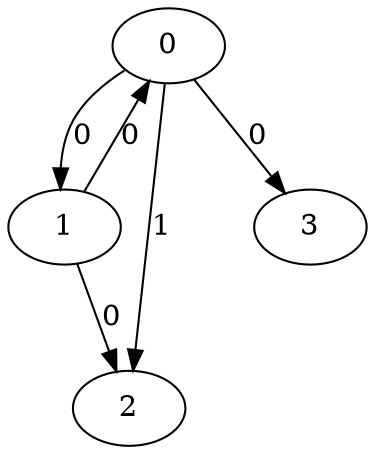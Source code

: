 // Source:3 Canonical: -1 0 0 1 0 -1 -1 0 -1 -1 -1 -1 -1 -1 -1 -1
digraph HRA_from_3_graph_000 {
  0 -> 1 [label="0"];
  0 -> 2 [label="1"];
  1 -> 0 [label="0"];
  1 -> 2 [label="0"];
  0 -> 3 [label="0"];
}

// Source:3 Canonical: -1 0 0 1 0 -1 -1 0 0 -1 -1 -1 -1 -1 -1 -1
digraph HRA_from_3_graph_001 {
  0 -> 1 [label="0"];
  0 -> 2 [label="1"];
  1 -> 0 [label="0"];
  1 -> 2 [label="0"];
  0 -> 3 [label="0"];
  3 -> 0 [label="0"];
}

// Source:3 Canonical: -1 0 0 0 0 -1 1 -1 -1 -1 -1 -1 -1 -1 -1 -1
digraph HRA_from_3_graph_002 {
  0 -> 1 [label="0"];
  0 -> 2 [label="1"];
  1 -> 0 [label="0"];
  1 -> 2 [label="0"];
  1 -> 3 [label="0"];
}

// Source:3 Canonical: -1 0 0 0 0 -1 0 1 -1 -1 -1 -1 -1 -1 -1 -1
digraph HRA_from_3_graph_003 {
  0 -> 1 [label="0"];
  0 -> 2 [label="1"];
  1 -> 0 [label="0"];
  1 -> 2 [label="0"];
  0 -> 3 [label="0"];
  1 -> 3 [label="0"];
}

// Source:3 Canonical: -1 0 0 0 0 -1 1 -1 -1 -1 -1 -1 -1 0 -1 -1
digraph HRA_from_3_graph_004 {
  0 -> 1 [label="0"];
  0 -> 2 [label="1"];
  1 -> 0 [label="0"];
  1 -> 2 [label="0"];
  3 -> 0 [label="0"];
  1 -> 3 [label="0"];
}

// Source:3 Canonical: -1 0 0 0 0 -1 0 1 -1 0 -1 -1 -1 -1 -1 -1
digraph HRA_from_3_graph_005 {
  0 -> 1 [label="0"];
  0 -> 2 [label="1"];
  1 -> 0 [label="0"];
  1 -> 2 [label="0"];
  0 -> 3 [label="0"];
  3 -> 0 [label="0"];
  1 -> 3 [label="0"];
}

// Source:3 Canonical: -1 0 0 1 0 -1 -1 0 -1 0 -1 -1 -1 -1 -1 -1
digraph HRA_from_3_graph_006 {
  0 -> 1 [label="0"];
  0 -> 2 [label="1"];
  1 -> 0 [label="0"];
  1 -> 2 [label="0"];
  0 -> 3 [label="0"];
  3 -> 1 [label="0"];
}

// Source:3 Canonical: -1 0 0 1 0 -1 0 -1 0 -1 -1 0 -1 -1 -1 -1
digraph HRA_from_3_graph_007 {
  0 -> 1 [label="0"];
  0 -> 2 [label="1"];
  1 -> 0 [label="0"];
  1 -> 2 [label="0"];
  0 -> 3 [label="0"];
  3 -> 0 [label="0"];
  3 -> 1 [label="0"];
}

// Source:3 Canonical: -1 0 0 0 0 -1 1 -1 -1 -1 -1 -1 0 -1 -1 -1
digraph HRA_from_3_graph_008 {
  0 -> 1 [label="0"];
  0 -> 2 [label="1"];
  1 -> 0 [label="0"];
  1 -> 2 [label="0"];
  1 -> 3 [label="0"];
  3 -> 1 [label="0"];
}

// Source:3 Canonical: -1 0 0 0 0 -1 0 1 0 -1 -1 -1 -1 -1 -1 -1
digraph HRA_from_3_graph_009 {
  0 -> 1 [label="0"];
  0 -> 2 [label="1"];
  1 -> 0 [label="0"];
  1 -> 2 [label="0"];
  0 -> 3 [label="0"];
  1 -> 3 [label="0"];
  3 -> 1 [label="0"];
}

// Source:3 Canonical: -1 0 0 0 0 -1 0 -1 0 -1 -1 1 -1 -1 -1 -1
digraph HRA_from_3_graph_010 {
  0 -> 1 [label="0"];
  0 -> 2 [label="1"];
  1 -> 0 [label="0"];
  1 -> 2 [label="0"];
  3 -> 0 [label="0"];
  1 -> 3 [label="0"];
  3 -> 1 [label="0"];
}

// Source:3 Canonical: -1 0 0 0 0 -1 0 1 0 0 -1 -1 -1 -1 -1 -1
digraph HRA_from_3_graph_011 {
  0 -> 1 [label="0"];
  0 -> 2 [label="1"];
  1 -> 0 [label="0"];
  1 -> 2 [label="0"];
  0 -> 3 [label="0"];
  3 -> 0 [label="0"];
  1 -> 3 [label="0"];
  3 -> 1 [label="0"];
}

// Source:3 Canonical: -1 0 0 -1 0 -1 1 -1 -1 -1 -1 0 -1 -1 -1 -1
digraph HRA_from_3_graph_012 {
  0 -> 1 [label="0"];
  0 -> 2 [label="1"];
  1 -> 0 [label="0"];
  1 -> 2 [label="0"];
  2 -> 3 [label="0"];
}

// Source:3 Canonical: -1 0 0 1 0 -1 -1 0 -1 -1 -1 -1 -1 -1 0 -1
digraph HRA_from_3_graph_013 {
  0 -> 1 [label="0"];
  0 -> 2 [label="1"];
  1 -> 0 [label="0"];
  1 -> 2 [label="0"];
  0 -> 3 [label="0"];
  2 -> 3 [label="0"];
}

// Source:3 Canonical: -1 0 0 -1 0 -1 1 -1 -1 -1 -1 0 -1 0 -1 -1
digraph HRA_from_3_graph_014 {
  0 -> 1 [label="0"];
  0 -> 2 [label="1"];
  1 -> 0 [label="0"];
  1 -> 2 [label="0"];
  3 -> 0 [label="0"];
  2 -> 3 [label="0"];
}

// Source:3 Canonical: -1 0 0 1 0 -1 -1 0 0 -1 -1 -1 -1 -1 0 -1
digraph HRA_from_3_graph_015 {
  0 -> 1 [label="0"];
  0 -> 2 [label="1"];
  1 -> 0 [label="0"];
  1 -> 2 [label="0"];
  0 -> 3 [label="0"];
  3 -> 0 [label="0"];
  2 -> 3 [label="0"];
}

// Source:3 Canonical: -1 0 0 0 0 -1 1 -1 -1 -1 -1 0 -1 -1 -1 -1
digraph HRA_from_3_graph_016 {
  0 -> 1 [label="0"];
  0 -> 2 [label="1"];
  1 -> 0 [label="0"];
  1 -> 2 [label="0"];
  1 -> 3 [label="0"];
  2 -> 3 [label="0"];
}

// Source:3 Canonical: -1 0 0 0 0 -1 0 1 -1 -1 -1 -1 -1 -1 0 -1
digraph HRA_from_3_graph_017 {
  0 -> 1 [label="0"];
  0 -> 2 [label="1"];
  1 -> 0 [label="0"];
  1 -> 2 [label="0"];
  0 -> 3 [label="0"];
  1 -> 3 [label="0"];
  2 -> 3 [label="0"];
}

// Source:3 Canonical: -1 0 0 0 0 -1 1 -1 -1 -1 -1 0 -1 0 -1 -1
digraph HRA_from_3_graph_018 {
  0 -> 1 [label="0"];
  0 -> 2 [label="1"];
  1 -> 0 [label="0"];
  1 -> 2 [label="0"];
  3 -> 0 [label="0"];
  1 -> 3 [label="0"];
  2 -> 3 [label="0"];
}

// Source:3 Canonical: -1 0 0 0 0 -1 0 1 -1 0 -1 -1 -1 -1 0 -1
digraph HRA_from_3_graph_019 {
  0 -> 1 [label="0"];
  0 -> 2 [label="1"];
  1 -> 0 [label="0"];
  1 -> 2 [label="0"];
  0 -> 3 [label="0"];
  3 -> 0 [label="0"];
  1 -> 3 [label="0"];
  2 -> 3 [label="0"];
}

// Source:3 Canonical: -1 0 0 -1 0 -1 1 -1 -1 -1 -1 0 0 -1 -1 -1
digraph HRA_from_3_graph_020 {
  0 -> 1 [label="0"];
  0 -> 2 [label="1"];
  1 -> 0 [label="0"];
  1 -> 2 [label="0"];
  3 -> 1 [label="0"];
  2 -> 3 [label="0"];
}

// Source:3 Canonical: -1 0 0 1 0 -1 -1 0 -1 0 -1 -1 -1 -1 0 -1
digraph HRA_from_3_graph_021 {
  0 -> 1 [label="0"];
  0 -> 2 [label="1"];
  1 -> 0 [label="0"];
  1 -> 2 [label="0"];
  0 -> 3 [label="0"];
  3 -> 1 [label="0"];
  2 -> 3 [label="0"];
}

// Source:3 Canonical: -1 0 0 -1 0 -1 1 -1 -1 -1 -1 0 0 0 -1 -1
digraph HRA_from_3_graph_022 {
  0 -> 1 [label="0"];
  0 -> 2 [label="1"];
  1 -> 0 [label="0"];
  1 -> 2 [label="0"];
  3 -> 0 [label="0"];
  3 -> 1 [label="0"];
  2 -> 3 [label="0"];
}

// Source:3 Canonical: -1 0 0 1 0 -1 0 -1 0 -1 -1 0 -1 0 -1 -1
digraph HRA_from_3_graph_023 {
  0 -> 1 [label="0"];
  0 -> 2 [label="1"];
  1 -> 0 [label="0"];
  1 -> 2 [label="0"];
  0 -> 3 [label="0"];
  3 -> 0 [label="0"];
  3 -> 1 [label="0"];
  2 -> 3 [label="0"];
}

// Source:3 Canonical: -1 0 0 0 0 -1 1 -1 -1 -1 -1 0 0 -1 -1 -1
digraph HRA_from_3_graph_024 {
  0 -> 1 [label="0"];
  0 -> 2 [label="1"];
  1 -> 0 [label="0"];
  1 -> 2 [label="0"];
  1 -> 3 [label="0"];
  3 -> 1 [label="0"];
  2 -> 3 [label="0"];
}

// Source:3 Canonical: -1 0 0 0 0 -1 0 1 0 -1 -1 -1 -1 -1 0 -1
digraph HRA_from_3_graph_025 {
  0 -> 1 [label="0"];
  0 -> 2 [label="1"];
  1 -> 0 [label="0"];
  1 -> 2 [label="0"];
  0 -> 3 [label="0"];
  1 -> 3 [label="0"];
  3 -> 1 [label="0"];
  2 -> 3 [label="0"];
}

// Source:3 Canonical: -1 0 0 0 0 -1 0 -1 0 -1 -1 1 -1 0 -1 -1
digraph HRA_from_3_graph_026 {
  0 -> 1 [label="0"];
  0 -> 2 [label="1"];
  1 -> 0 [label="0"];
  1 -> 2 [label="0"];
  3 -> 0 [label="0"];
  1 -> 3 [label="0"];
  3 -> 1 [label="0"];
  2 -> 3 [label="0"];
}

// Source:3 Canonical: -1 0 0 0 0 -1 0 1 0 0 -1 -1 -1 -1 0 -1
digraph HRA_from_3_graph_027 {
  0 -> 1 [label="0"];
  0 -> 2 [label="1"];
  1 -> 0 [label="0"];
  1 -> 2 [label="0"];
  0 -> 3 [label="0"];
  3 -> 0 [label="0"];
  1 -> 3 [label="0"];
  3 -> 1 [label="0"];
  2 -> 3 [label="0"];
}

// Source:3 Canonical: -1 0 0 1 0 -1 -1 0 -1 -1 -1 0 -1 -1 -1 -1
digraph HRA_from_3_graph_028 {
  0 -> 1 [label="0"];
  0 -> 2 [label="1"];
  1 -> 0 [label="0"];
  1 -> 2 [label="0"];
  0 -> 3 [label="0"];
  3 -> 2 [label="0"];
}

// Source:3 Canonical: -1 0 0 1 0 -1 -1 0 0 -1 -1 0 -1 -1 -1 -1
digraph HRA_from_3_graph_029 {
  0 -> 1 [label="0"];
  0 -> 2 [label="1"];
  1 -> 0 [label="0"];
  1 -> 2 [label="0"];
  0 -> 3 [label="0"];
  3 -> 0 [label="0"];
  3 -> 2 [label="0"];
}

// Source:3 Canonical: -1 0 0 0 0 -1 1 -1 -1 -1 -1 -1 -1 -1 0 -1
digraph HRA_from_3_graph_030 {
  0 -> 1 [label="0"];
  0 -> 2 [label="1"];
  1 -> 0 [label="0"];
  1 -> 2 [label="0"];
  1 -> 3 [label="0"];
  3 -> 2 [label="0"];
}

// Source:3 Canonical: -1 0 0 0 0 -1 0 1 -1 -1 -1 0 -1 -1 -1 -1
digraph HRA_from_3_graph_031 {
  0 -> 1 [label="0"];
  0 -> 2 [label="1"];
  1 -> 0 [label="0"];
  1 -> 2 [label="0"];
  0 -> 3 [label="0"];
  1 -> 3 [label="0"];
  3 -> 2 [label="0"];
}

// Source:3 Canonical: -1 0 0 0 0 -1 1 -1 -1 -1 -1 -1 -1 0 0 -1
digraph HRA_from_3_graph_032 {
  0 -> 1 [label="0"];
  0 -> 2 [label="1"];
  1 -> 0 [label="0"];
  1 -> 2 [label="0"];
  3 -> 0 [label="0"];
  1 -> 3 [label="0"];
  3 -> 2 [label="0"];
}

// Source:3 Canonical: -1 0 0 0 0 -1 0 1 -1 0 -1 0 -1 -1 -1 -1
digraph HRA_from_3_graph_033 {
  0 -> 1 [label="0"];
  0 -> 2 [label="1"];
  1 -> 0 [label="0"];
  1 -> 2 [label="0"];
  0 -> 3 [label="0"];
  3 -> 0 [label="0"];
  1 -> 3 [label="0"];
  3 -> 2 [label="0"];
}

// Source:3 Canonical: -1 0 0 1 0 -1 -1 0 -1 0 -1 0 -1 -1 -1 -1
digraph HRA_from_3_graph_034 {
  0 -> 1 [label="0"];
  0 -> 2 [label="1"];
  1 -> 0 [label="0"];
  1 -> 2 [label="0"];
  0 -> 3 [label="0"];
  3 -> 1 [label="0"];
  3 -> 2 [label="0"];
}

// Source:3 Canonical: -1 0 0 0 0 -1 0 1 -1 0 -1 0 -1 -1 -1 -1
digraph HRA_from_3_graph_035 {
  0 -> 1 [label="0"];
  0 -> 2 [label="1"];
  1 -> 0 [label="0"];
  1 -> 2 [label="0"];
  0 -> 3 [label="0"];
  3 -> 0 [label="0"];
  3 -> 1 [label="0"];
  3 -> 2 [label="0"];
}

// Source:3 Canonical: -1 0 0 0 0 -1 0 -1 -1 -1 -1 -1 0 -1 1 -1
digraph HRA_from_3_graph_036 {
  0 -> 1 [label="0"];
  0 -> 2 [label="1"];
  1 -> 0 [label="0"];
  1 -> 2 [label="0"];
  1 -> 3 [label="0"];
  3 -> 1 [label="0"];
  3 -> 2 [label="0"];
}

// Source:3 Canonical: -1 0 0 0 0 -1 0 1 0 -1 -1 0 -1 -1 -1 -1
digraph HRA_from_3_graph_037 {
  0 -> 1 [label="0"];
  0 -> 2 [label="1"];
  1 -> 0 [label="0"];
  1 -> 2 [label="0"];
  0 -> 3 [label="0"];
  1 -> 3 [label="0"];
  3 -> 1 [label="0"];
  3 -> 2 [label="0"];
}

// Source:3 Canonical: -1 0 0 0 0 -1 0 0 0 -1 -1 1 -1 -1 -1 -1
digraph HRA_from_3_graph_038 {
  0 -> 1 [label="0"];
  0 -> 2 [label="1"];
  1 -> 0 [label="0"];
  1 -> 2 [label="0"];
  3 -> 0 [label="0"];
  1 -> 3 [label="0"];
  3 -> 1 [label="0"];
  3 -> 2 [label="0"];
}

// Source:3 Canonical: -1 0 0 0 0 -1 0 0 0 0 -1 1 -1 -1 -1 -1
digraph HRA_from_3_graph_039 {
  0 -> 1 [label="0"];
  0 -> 2 [label="1"];
  1 -> 0 [label="0"];
  1 -> 2 [label="0"];
  0 -> 3 [label="0"];
  3 -> 0 [label="0"];
  1 -> 3 [label="0"];
  3 -> 1 [label="0"];
  3 -> 2 [label="0"];
}

// Source:3 Canonical: -1 0 0 -1 0 -1 1 -1 -1 -1 -1 0 -1 -1 0 -1
digraph HRA_from_3_graph_040 {
  0 -> 1 [label="0"];
  0 -> 2 [label="1"];
  1 -> 0 [label="0"];
  1 -> 2 [label="0"];
  2 -> 3 [label="0"];
  3 -> 2 [label="0"];
}

// Source:3 Canonical: -1 0 0 1 0 -1 -1 0 -1 -1 -1 0 -1 -1 0 -1
digraph HRA_from_3_graph_041 {
  0 -> 1 [label="0"];
  0 -> 2 [label="1"];
  1 -> 0 [label="0"];
  1 -> 2 [label="0"];
  0 -> 3 [label="0"];
  2 -> 3 [label="0"];
  3 -> 2 [label="0"];
}

// Source:3 Canonical: -1 0 0 -1 0 -1 1 -1 -1 -1 -1 0 -1 0 0 -1
digraph HRA_from_3_graph_042 {
  0 -> 1 [label="0"];
  0 -> 2 [label="1"];
  1 -> 0 [label="0"];
  1 -> 2 [label="0"];
  3 -> 0 [label="0"];
  2 -> 3 [label="0"];
  3 -> 2 [label="0"];
}

// Source:3 Canonical: -1 0 0 1 0 -1 -1 0 0 -1 -1 0 -1 0 -1 -1
digraph HRA_from_3_graph_043 {
  0 -> 1 [label="0"];
  0 -> 2 [label="1"];
  1 -> 0 [label="0"];
  1 -> 2 [label="0"];
  0 -> 3 [label="0"];
  3 -> 0 [label="0"];
  2 -> 3 [label="0"];
  3 -> 2 [label="0"];
}

// Source:3 Canonical: -1 0 0 0 0 -1 1 -1 -1 -1 -1 0 -1 -1 0 -1
digraph HRA_from_3_graph_044 {
  0 -> 1 [label="0"];
  0 -> 2 [label="1"];
  1 -> 0 [label="0"];
  1 -> 2 [label="0"];
  1 -> 3 [label="0"];
  2 -> 3 [label="0"];
  3 -> 2 [label="0"];
}

// Source:3 Canonical: -1 0 0 0 0 -1 0 1 -1 -1 -1 0 -1 -1 0 -1
digraph HRA_from_3_graph_045 {
  0 -> 1 [label="0"];
  0 -> 2 [label="1"];
  1 -> 0 [label="0"];
  1 -> 2 [label="0"];
  0 -> 3 [label="0"];
  1 -> 3 [label="0"];
  2 -> 3 [label="0"];
  3 -> 2 [label="0"];
}

// Source:3 Canonical: -1 0 0 0 0 -1 1 -1 -1 -1 -1 0 -1 0 0 -1
digraph HRA_from_3_graph_046 {
  0 -> 1 [label="0"];
  0 -> 2 [label="1"];
  1 -> 0 [label="0"];
  1 -> 2 [label="0"];
  3 -> 0 [label="0"];
  1 -> 3 [label="0"];
  2 -> 3 [label="0"];
  3 -> 2 [label="0"];
}

// Source:3 Canonical: -1 0 0 0 0 -1 0 1 -1 0 -1 0 -1 -1 0 -1
digraph HRA_from_3_graph_047 {
  0 -> 1 [label="0"];
  0 -> 2 [label="1"];
  1 -> 0 [label="0"];
  1 -> 2 [label="0"];
  0 -> 3 [label="0"];
  3 -> 0 [label="0"];
  1 -> 3 [label="0"];
  2 -> 3 [label="0"];
  3 -> 2 [label="0"];
}

// Source:3 Canonical: -1 0 0 -1 0 -1 1 -1 -1 -1 -1 0 0 -1 0 -1
digraph HRA_from_3_graph_048 {
  0 -> 1 [label="0"];
  0 -> 2 [label="1"];
  1 -> 0 [label="0"];
  1 -> 2 [label="0"];
  3 -> 1 [label="0"];
  2 -> 3 [label="0"];
  3 -> 2 [label="0"];
}

// Source:3 Canonical: -1 0 0 1 0 -1 -1 0 -1 0 -1 0 -1 -1 0 -1
digraph HRA_from_3_graph_049 {
  0 -> 1 [label="0"];
  0 -> 2 [label="1"];
  1 -> 0 [label="0"];
  1 -> 2 [label="0"];
  0 -> 3 [label="0"];
  3 -> 1 [label="0"];
  2 -> 3 [label="0"];
  3 -> 2 [label="0"];
}

// Source:3 Canonical: -1 0 0 0 0 -1 -1 -1 -1 0 -1 0 -1 1 0 -1
digraph HRA_from_3_graph_050 {
  0 -> 1 [label="0"];
  0 -> 2 [label="1"];
  1 -> 0 [label="0"];
  1 -> 2 [label="0"];
  3 -> 0 [label="0"];
  3 -> 1 [label="0"];
  2 -> 3 [label="0"];
  3 -> 2 [label="0"];
}

// Source:3 Canonical: -1 0 0 0 0 -1 0 1 -1 0 -1 0 0 -1 -1 -1
digraph HRA_from_3_graph_051 {
  0 -> 1 [label="0"];
  0 -> 2 [label="1"];
  1 -> 0 [label="0"];
  1 -> 2 [label="0"];
  0 -> 3 [label="0"];
  3 -> 0 [label="0"];
  3 -> 1 [label="0"];
  2 -> 3 [label="0"];
  3 -> 2 [label="0"];
}

// Source:3 Canonical: -1 0 0 0 0 -1 0 -1 -1 0 -1 -1 0 -1 1 -1
digraph HRA_from_3_graph_052 {
  0 -> 1 [label="0"];
  0 -> 2 [label="1"];
  1 -> 0 [label="0"];
  1 -> 2 [label="0"];
  1 -> 3 [label="0"];
  3 -> 1 [label="0"];
  2 -> 3 [label="0"];
  3 -> 2 [label="0"];
}

// Source:3 Canonical: -1 0 0 0 0 -1 0 1 0 -1 -1 0 -1 -1 0 -1
digraph HRA_from_3_graph_053 {
  0 -> 1 [label="0"];
  0 -> 2 [label="1"];
  1 -> 0 [label="0"];
  1 -> 2 [label="0"];
  0 -> 3 [label="0"];
  1 -> 3 [label="0"];
  3 -> 1 [label="0"];
  2 -> 3 [label="0"];
  3 -> 2 [label="0"];
}

// Source:3 Canonical: -1 0 0 0 0 -1 0 0 0 -1 -1 1 -1 0 -1 -1
digraph HRA_from_3_graph_054 {
  0 -> 1 [label="0"];
  0 -> 2 [label="1"];
  1 -> 0 [label="0"];
  1 -> 2 [label="0"];
  3 -> 0 [label="0"];
  1 -> 3 [label="0"];
  3 -> 1 [label="0"];
  2 -> 3 [label="0"];
  3 -> 2 [label="0"];
}

// Source:3 Canonical: -1 0 0 0 0 -1 0 0 0 0 -1 1 0 -1 -1 -1
digraph HRA_from_3_graph_055 {
  0 -> 1 [label="0"];
  0 -> 2 [label="1"];
  1 -> 0 [label="0"];
  1 -> 2 [label="0"];
  0 -> 3 [label="0"];
  3 -> 0 [label="0"];
  1 -> 3 [label="0"];
  3 -> 1 [label="0"];
  2 -> 3 [label="0"];
  3 -> 2 [label="0"];
}

